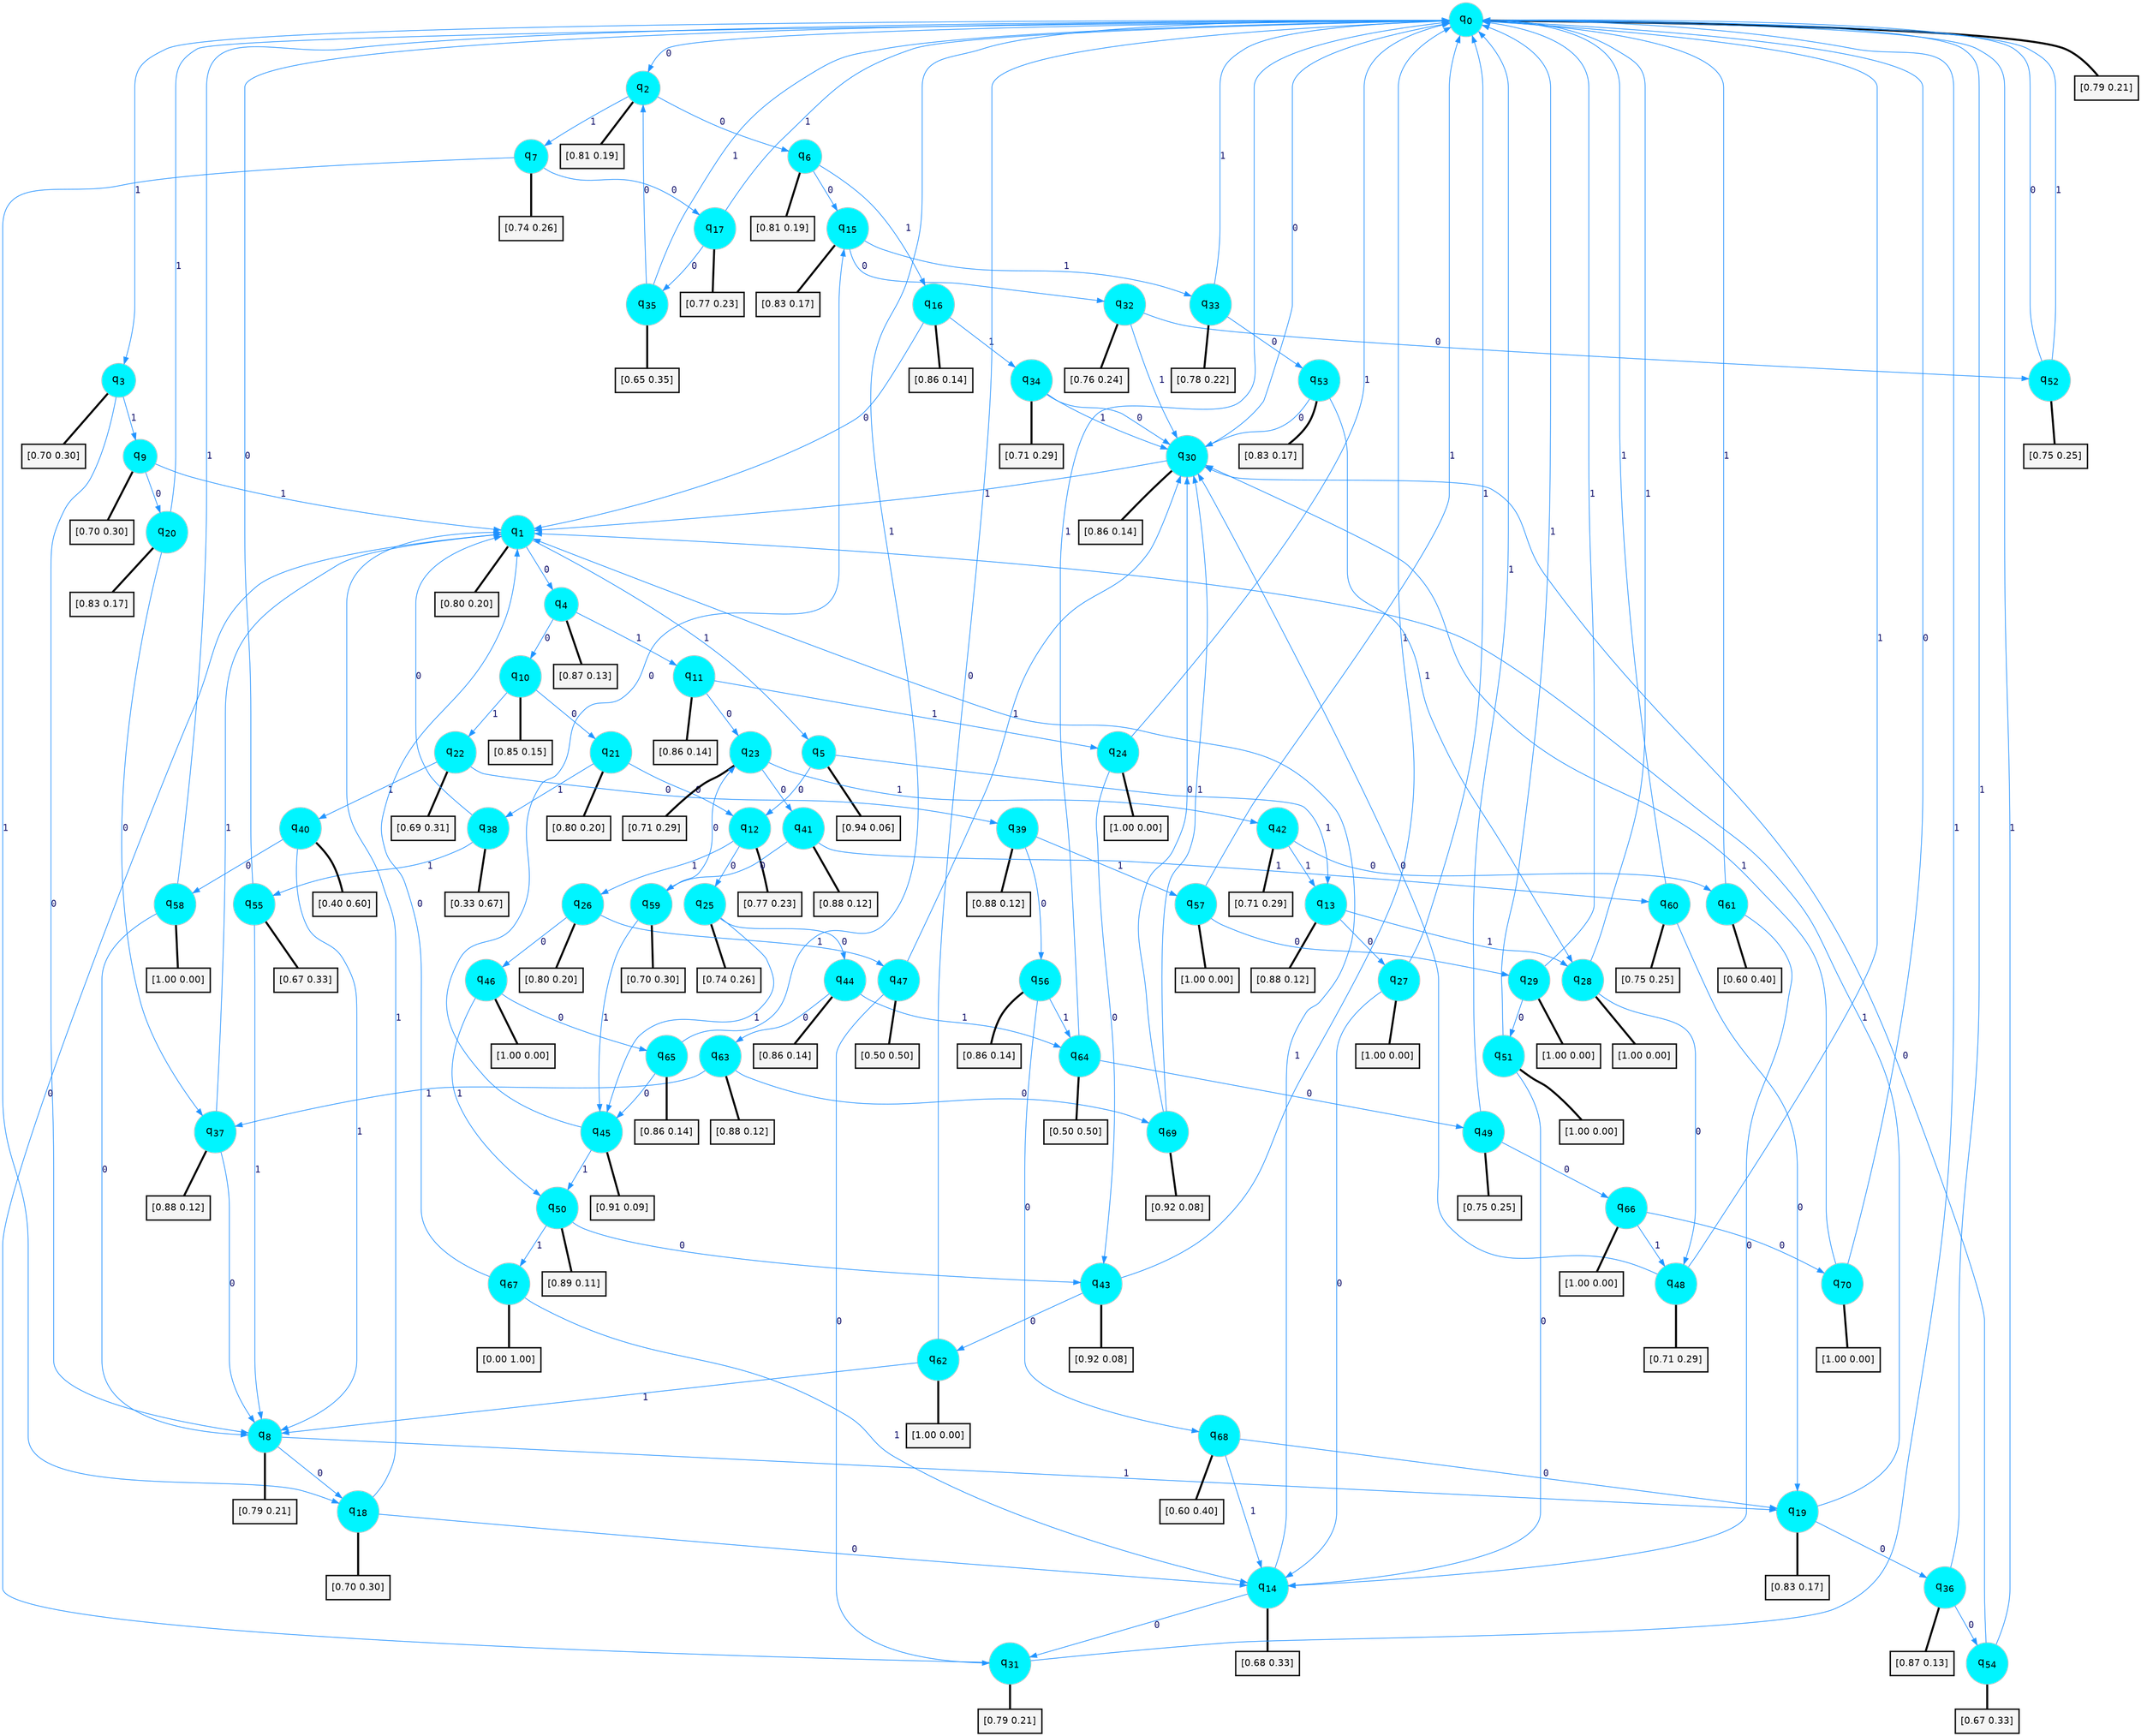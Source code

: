 digraph G {
graph [
bgcolor=transparent, dpi=300, rankdir=TD, size="40,25"];
node [
color=gray, fillcolor=turquoise1, fontcolor=black, fontname=Helvetica, fontsize=16, fontweight=bold, shape=circle, style=filled];
edge [
arrowsize=1, color=dodgerblue1, fontcolor=midnightblue, fontname=courier, fontweight=bold, penwidth=1, style=solid, weight=20];
0[label=<q<SUB>0</SUB>>];
1[label=<q<SUB>1</SUB>>];
2[label=<q<SUB>2</SUB>>];
3[label=<q<SUB>3</SUB>>];
4[label=<q<SUB>4</SUB>>];
5[label=<q<SUB>5</SUB>>];
6[label=<q<SUB>6</SUB>>];
7[label=<q<SUB>7</SUB>>];
8[label=<q<SUB>8</SUB>>];
9[label=<q<SUB>9</SUB>>];
10[label=<q<SUB>10</SUB>>];
11[label=<q<SUB>11</SUB>>];
12[label=<q<SUB>12</SUB>>];
13[label=<q<SUB>13</SUB>>];
14[label=<q<SUB>14</SUB>>];
15[label=<q<SUB>15</SUB>>];
16[label=<q<SUB>16</SUB>>];
17[label=<q<SUB>17</SUB>>];
18[label=<q<SUB>18</SUB>>];
19[label=<q<SUB>19</SUB>>];
20[label=<q<SUB>20</SUB>>];
21[label=<q<SUB>21</SUB>>];
22[label=<q<SUB>22</SUB>>];
23[label=<q<SUB>23</SUB>>];
24[label=<q<SUB>24</SUB>>];
25[label=<q<SUB>25</SUB>>];
26[label=<q<SUB>26</SUB>>];
27[label=<q<SUB>27</SUB>>];
28[label=<q<SUB>28</SUB>>];
29[label=<q<SUB>29</SUB>>];
30[label=<q<SUB>30</SUB>>];
31[label=<q<SUB>31</SUB>>];
32[label=<q<SUB>32</SUB>>];
33[label=<q<SUB>33</SUB>>];
34[label=<q<SUB>34</SUB>>];
35[label=<q<SUB>35</SUB>>];
36[label=<q<SUB>36</SUB>>];
37[label=<q<SUB>37</SUB>>];
38[label=<q<SUB>38</SUB>>];
39[label=<q<SUB>39</SUB>>];
40[label=<q<SUB>40</SUB>>];
41[label=<q<SUB>41</SUB>>];
42[label=<q<SUB>42</SUB>>];
43[label=<q<SUB>43</SUB>>];
44[label=<q<SUB>44</SUB>>];
45[label=<q<SUB>45</SUB>>];
46[label=<q<SUB>46</SUB>>];
47[label=<q<SUB>47</SUB>>];
48[label=<q<SUB>48</SUB>>];
49[label=<q<SUB>49</SUB>>];
50[label=<q<SUB>50</SUB>>];
51[label=<q<SUB>51</SUB>>];
52[label=<q<SUB>52</SUB>>];
53[label=<q<SUB>53</SUB>>];
54[label=<q<SUB>54</SUB>>];
55[label=<q<SUB>55</SUB>>];
56[label=<q<SUB>56</SUB>>];
57[label=<q<SUB>57</SUB>>];
58[label=<q<SUB>58</SUB>>];
59[label=<q<SUB>59</SUB>>];
60[label=<q<SUB>60</SUB>>];
61[label=<q<SUB>61</SUB>>];
62[label=<q<SUB>62</SUB>>];
63[label=<q<SUB>63</SUB>>];
64[label=<q<SUB>64</SUB>>];
65[label=<q<SUB>65</SUB>>];
66[label=<q<SUB>66</SUB>>];
67[label=<q<SUB>67</SUB>>];
68[label=<q<SUB>68</SUB>>];
69[label=<q<SUB>69</SUB>>];
70[label=<q<SUB>70</SUB>>];
71[label="[0.79 0.21]", shape=box,fontcolor=black, fontname=Helvetica, fontsize=14, penwidth=2, fillcolor=whitesmoke,color=black];
72[label="[0.80 0.20]", shape=box,fontcolor=black, fontname=Helvetica, fontsize=14, penwidth=2, fillcolor=whitesmoke,color=black];
73[label="[0.81 0.19]", shape=box,fontcolor=black, fontname=Helvetica, fontsize=14, penwidth=2, fillcolor=whitesmoke,color=black];
74[label="[0.70 0.30]", shape=box,fontcolor=black, fontname=Helvetica, fontsize=14, penwidth=2, fillcolor=whitesmoke,color=black];
75[label="[0.87 0.13]", shape=box,fontcolor=black, fontname=Helvetica, fontsize=14, penwidth=2, fillcolor=whitesmoke,color=black];
76[label="[0.94 0.06]", shape=box,fontcolor=black, fontname=Helvetica, fontsize=14, penwidth=2, fillcolor=whitesmoke,color=black];
77[label="[0.81 0.19]", shape=box,fontcolor=black, fontname=Helvetica, fontsize=14, penwidth=2, fillcolor=whitesmoke,color=black];
78[label="[0.74 0.26]", shape=box,fontcolor=black, fontname=Helvetica, fontsize=14, penwidth=2, fillcolor=whitesmoke,color=black];
79[label="[0.79 0.21]", shape=box,fontcolor=black, fontname=Helvetica, fontsize=14, penwidth=2, fillcolor=whitesmoke,color=black];
80[label="[0.70 0.30]", shape=box,fontcolor=black, fontname=Helvetica, fontsize=14, penwidth=2, fillcolor=whitesmoke,color=black];
81[label="[0.85 0.15]", shape=box,fontcolor=black, fontname=Helvetica, fontsize=14, penwidth=2, fillcolor=whitesmoke,color=black];
82[label="[0.86 0.14]", shape=box,fontcolor=black, fontname=Helvetica, fontsize=14, penwidth=2, fillcolor=whitesmoke,color=black];
83[label="[0.77 0.23]", shape=box,fontcolor=black, fontname=Helvetica, fontsize=14, penwidth=2, fillcolor=whitesmoke,color=black];
84[label="[0.88 0.12]", shape=box,fontcolor=black, fontname=Helvetica, fontsize=14, penwidth=2, fillcolor=whitesmoke,color=black];
85[label="[0.68 0.33]", shape=box,fontcolor=black, fontname=Helvetica, fontsize=14, penwidth=2, fillcolor=whitesmoke,color=black];
86[label="[0.83 0.17]", shape=box,fontcolor=black, fontname=Helvetica, fontsize=14, penwidth=2, fillcolor=whitesmoke,color=black];
87[label="[0.86 0.14]", shape=box,fontcolor=black, fontname=Helvetica, fontsize=14, penwidth=2, fillcolor=whitesmoke,color=black];
88[label="[0.77 0.23]", shape=box,fontcolor=black, fontname=Helvetica, fontsize=14, penwidth=2, fillcolor=whitesmoke,color=black];
89[label="[0.70 0.30]", shape=box,fontcolor=black, fontname=Helvetica, fontsize=14, penwidth=2, fillcolor=whitesmoke,color=black];
90[label="[0.83 0.17]", shape=box,fontcolor=black, fontname=Helvetica, fontsize=14, penwidth=2, fillcolor=whitesmoke,color=black];
91[label="[0.83 0.17]", shape=box,fontcolor=black, fontname=Helvetica, fontsize=14, penwidth=2, fillcolor=whitesmoke,color=black];
92[label="[0.80 0.20]", shape=box,fontcolor=black, fontname=Helvetica, fontsize=14, penwidth=2, fillcolor=whitesmoke,color=black];
93[label="[0.69 0.31]", shape=box,fontcolor=black, fontname=Helvetica, fontsize=14, penwidth=2, fillcolor=whitesmoke,color=black];
94[label="[0.71 0.29]", shape=box,fontcolor=black, fontname=Helvetica, fontsize=14, penwidth=2, fillcolor=whitesmoke,color=black];
95[label="[1.00 0.00]", shape=box,fontcolor=black, fontname=Helvetica, fontsize=14, penwidth=2, fillcolor=whitesmoke,color=black];
96[label="[0.74 0.26]", shape=box,fontcolor=black, fontname=Helvetica, fontsize=14, penwidth=2, fillcolor=whitesmoke,color=black];
97[label="[0.80 0.20]", shape=box,fontcolor=black, fontname=Helvetica, fontsize=14, penwidth=2, fillcolor=whitesmoke,color=black];
98[label="[1.00 0.00]", shape=box,fontcolor=black, fontname=Helvetica, fontsize=14, penwidth=2, fillcolor=whitesmoke,color=black];
99[label="[1.00 0.00]", shape=box,fontcolor=black, fontname=Helvetica, fontsize=14, penwidth=2, fillcolor=whitesmoke,color=black];
100[label="[1.00 0.00]", shape=box,fontcolor=black, fontname=Helvetica, fontsize=14, penwidth=2, fillcolor=whitesmoke,color=black];
101[label="[0.86 0.14]", shape=box,fontcolor=black, fontname=Helvetica, fontsize=14, penwidth=2, fillcolor=whitesmoke,color=black];
102[label="[0.79 0.21]", shape=box,fontcolor=black, fontname=Helvetica, fontsize=14, penwidth=2, fillcolor=whitesmoke,color=black];
103[label="[0.76 0.24]", shape=box,fontcolor=black, fontname=Helvetica, fontsize=14, penwidth=2, fillcolor=whitesmoke,color=black];
104[label="[0.78 0.22]", shape=box,fontcolor=black, fontname=Helvetica, fontsize=14, penwidth=2, fillcolor=whitesmoke,color=black];
105[label="[0.71 0.29]", shape=box,fontcolor=black, fontname=Helvetica, fontsize=14, penwidth=2, fillcolor=whitesmoke,color=black];
106[label="[0.65 0.35]", shape=box,fontcolor=black, fontname=Helvetica, fontsize=14, penwidth=2, fillcolor=whitesmoke,color=black];
107[label="[0.87 0.13]", shape=box,fontcolor=black, fontname=Helvetica, fontsize=14, penwidth=2, fillcolor=whitesmoke,color=black];
108[label="[0.88 0.12]", shape=box,fontcolor=black, fontname=Helvetica, fontsize=14, penwidth=2, fillcolor=whitesmoke,color=black];
109[label="[0.33 0.67]", shape=box,fontcolor=black, fontname=Helvetica, fontsize=14, penwidth=2, fillcolor=whitesmoke,color=black];
110[label="[0.88 0.12]", shape=box,fontcolor=black, fontname=Helvetica, fontsize=14, penwidth=2, fillcolor=whitesmoke,color=black];
111[label="[0.40 0.60]", shape=box,fontcolor=black, fontname=Helvetica, fontsize=14, penwidth=2, fillcolor=whitesmoke,color=black];
112[label="[0.88 0.12]", shape=box,fontcolor=black, fontname=Helvetica, fontsize=14, penwidth=2, fillcolor=whitesmoke,color=black];
113[label="[0.71 0.29]", shape=box,fontcolor=black, fontname=Helvetica, fontsize=14, penwidth=2, fillcolor=whitesmoke,color=black];
114[label="[0.92 0.08]", shape=box,fontcolor=black, fontname=Helvetica, fontsize=14, penwidth=2, fillcolor=whitesmoke,color=black];
115[label="[0.86 0.14]", shape=box,fontcolor=black, fontname=Helvetica, fontsize=14, penwidth=2, fillcolor=whitesmoke,color=black];
116[label="[0.91 0.09]", shape=box,fontcolor=black, fontname=Helvetica, fontsize=14, penwidth=2, fillcolor=whitesmoke,color=black];
117[label="[1.00 0.00]", shape=box,fontcolor=black, fontname=Helvetica, fontsize=14, penwidth=2, fillcolor=whitesmoke,color=black];
118[label="[0.50 0.50]", shape=box,fontcolor=black, fontname=Helvetica, fontsize=14, penwidth=2, fillcolor=whitesmoke,color=black];
119[label="[0.71 0.29]", shape=box,fontcolor=black, fontname=Helvetica, fontsize=14, penwidth=2, fillcolor=whitesmoke,color=black];
120[label="[0.75 0.25]", shape=box,fontcolor=black, fontname=Helvetica, fontsize=14, penwidth=2, fillcolor=whitesmoke,color=black];
121[label="[0.89 0.11]", shape=box,fontcolor=black, fontname=Helvetica, fontsize=14, penwidth=2, fillcolor=whitesmoke,color=black];
122[label="[1.00 0.00]", shape=box,fontcolor=black, fontname=Helvetica, fontsize=14, penwidth=2, fillcolor=whitesmoke,color=black];
123[label="[0.75 0.25]", shape=box,fontcolor=black, fontname=Helvetica, fontsize=14, penwidth=2, fillcolor=whitesmoke,color=black];
124[label="[0.83 0.17]", shape=box,fontcolor=black, fontname=Helvetica, fontsize=14, penwidth=2, fillcolor=whitesmoke,color=black];
125[label="[0.67 0.33]", shape=box,fontcolor=black, fontname=Helvetica, fontsize=14, penwidth=2, fillcolor=whitesmoke,color=black];
126[label="[0.67 0.33]", shape=box,fontcolor=black, fontname=Helvetica, fontsize=14, penwidth=2, fillcolor=whitesmoke,color=black];
127[label="[0.86 0.14]", shape=box,fontcolor=black, fontname=Helvetica, fontsize=14, penwidth=2, fillcolor=whitesmoke,color=black];
128[label="[1.00 0.00]", shape=box,fontcolor=black, fontname=Helvetica, fontsize=14, penwidth=2, fillcolor=whitesmoke,color=black];
129[label="[1.00 0.00]", shape=box,fontcolor=black, fontname=Helvetica, fontsize=14, penwidth=2, fillcolor=whitesmoke,color=black];
130[label="[0.70 0.30]", shape=box,fontcolor=black, fontname=Helvetica, fontsize=14, penwidth=2, fillcolor=whitesmoke,color=black];
131[label="[0.75 0.25]", shape=box,fontcolor=black, fontname=Helvetica, fontsize=14, penwidth=2, fillcolor=whitesmoke,color=black];
132[label="[0.60 0.40]", shape=box,fontcolor=black, fontname=Helvetica, fontsize=14, penwidth=2, fillcolor=whitesmoke,color=black];
133[label="[1.00 0.00]", shape=box,fontcolor=black, fontname=Helvetica, fontsize=14, penwidth=2, fillcolor=whitesmoke,color=black];
134[label="[0.88 0.12]", shape=box,fontcolor=black, fontname=Helvetica, fontsize=14, penwidth=2, fillcolor=whitesmoke,color=black];
135[label="[0.50 0.50]", shape=box,fontcolor=black, fontname=Helvetica, fontsize=14, penwidth=2, fillcolor=whitesmoke,color=black];
136[label="[0.86 0.14]", shape=box,fontcolor=black, fontname=Helvetica, fontsize=14, penwidth=2, fillcolor=whitesmoke,color=black];
137[label="[1.00 0.00]", shape=box,fontcolor=black, fontname=Helvetica, fontsize=14, penwidth=2, fillcolor=whitesmoke,color=black];
138[label="[0.00 1.00]", shape=box,fontcolor=black, fontname=Helvetica, fontsize=14, penwidth=2, fillcolor=whitesmoke,color=black];
139[label="[0.60 0.40]", shape=box,fontcolor=black, fontname=Helvetica, fontsize=14, penwidth=2, fillcolor=whitesmoke,color=black];
140[label="[0.92 0.08]", shape=box,fontcolor=black, fontname=Helvetica, fontsize=14, penwidth=2, fillcolor=whitesmoke,color=black];
141[label="[1.00 0.00]", shape=box,fontcolor=black, fontname=Helvetica, fontsize=14, penwidth=2, fillcolor=whitesmoke,color=black];
0->2 [label=0];
0->3 [label=1];
0->71 [arrowhead=none, penwidth=3,color=black];
1->4 [label=0];
1->5 [label=1];
1->72 [arrowhead=none, penwidth=3,color=black];
2->6 [label=0];
2->7 [label=1];
2->73 [arrowhead=none, penwidth=3,color=black];
3->8 [label=0];
3->9 [label=1];
3->74 [arrowhead=none, penwidth=3,color=black];
4->10 [label=0];
4->11 [label=1];
4->75 [arrowhead=none, penwidth=3,color=black];
5->12 [label=0];
5->13 [label=1];
5->76 [arrowhead=none, penwidth=3,color=black];
6->15 [label=0];
6->16 [label=1];
6->77 [arrowhead=none, penwidth=3,color=black];
7->17 [label=0];
7->18 [label=1];
7->78 [arrowhead=none, penwidth=3,color=black];
8->18 [label=0];
8->19 [label=1];
8->79 [arrowhead=none, penwidth=3,color=black];
9->20 [label=0];
9->1 [label=1];
9->80 [arrowhead=none, penwidth=3,color=black];
10->21 [label=0];
10->22 [label=1];
10->81 [arrowhead=none, penwidth=3,color=black];
11->23 [label=0];
11->24 [label=1];
11->82 [arrowhead=none, penwidth=3,color=black];
12->25 [label=0];
12->26 [label=1];
12->83 [arrowhead=none, penwidth=3,color=black];
13->27 [label=0];
13->28 [label=1];
13->84 [arrowhead=none, penwidth=3,color=black];
14->31 [label=0];
14->1 [label=1];
14->85 [arrowhead=none, penwidth=3,color=black];
15->32 [label=0];
15->33 [label=1];
15->86 [arrowhead=none, penwidth=3,color=black];
16->1 [label=0];
16->34 [label=1];
16->87 [arrowhead=none, penwidth=3,color=black];
17->35 [label=0];
17->0 [label=1];
17->88 [arrowhead=none, penwidth=3,color=black];
18->14 [label=0];
18->1 [label=1];
18->89 [arrowhead=none, penwidth=3,color=black];
19->36 [label=0];
19->1 [label=1];
19->90 [arrowhead=none, penwidth=3,color=black];
20->37 [label=0];
20->0 [label=1];
20->91 [arrowhead=none, penwidth=3,color=black];
21->12 [label=0];
21->38 [label=1];
21->92 [arrowhead=none, penwidth=3,color=black];
22->39 [label=0];
22->40 [label=1];
22->93 [arrowhead=none, penwidth=3,color=black];
23->41 [label=0];
23->42 [label=1];
23->94 [arrowhead=none, penwidth=3,color=black];
24->43 [label=0];
24->0 [label=1];
24->95 [arrowhead=none, penwidth=3,color=black];
25->44 [label=0];
25->45 [label=1];
25->96 [arrowhead=none, penwidth=3,color=black];
26->46 [label=0];
26->47 [label=1];
26->97 [arrowhead=none, penwidth=3,color=black];
27->14 [label=0];
27->0 [label=1];
27->98 [arrowhead=none, penwidth=3,color=black];
28->48 [label=0];
28->0 [label=1];
28->99 [arrowhead=none, penwidth=3,color=black];
29->51 [label=0];
29->0 [label=1];
29->100 [arrowhead=none, penwidth=3,color=black];
30->0 [label=0];
30->1 [label=1];
30->101 [arrowhead=none, penwidth=3,color=black];
31->1 [label=0];
31->0 [label=1];
31->102 [arrowhead=none, penwidth=3,color=black];
32->52 [label=0];
32->30 [label=1];
32->103 [arrowhead=none, penwidth=3,color=black];
33->53 [label=0];
33->0 [label=1];
33->104 [arrowhead=none, penwidth=3,color=black];
34->30 [label=0];
34->30 [label=1];
34->105 [arrowhead=none, penwidth=3,color=black];
35->2 [label=0];
35->0 [label=1];
35->106 [arrowhead=none, penwidth=3,color=black];
36->54 [label=0];
36->0 [label=1];
36->107 [arrowhead=none, penwidth=3,color=black];
37->8 [label=0];
37->1 [label=1];
37->108 [arrowhead=none, penwidth=3,color=black];
38->1 [label=0];
38->55 [label=1];
38->109 [arrowhead=none, penwidth=3,color=black];
39->56 [label=0];
39->57 [label=1];
39->110 [arrowhead=none, penwidth=3,color=black];
40->58 [label=0];
40->8 [label=1];
40->111 [arrowhead=none, penwidth=3,color=black];
41->59 [label=0];
41->60 [label=1];
41->112 [arrowhead=none, penwidth=3,color=black];
42->61 [label=0];
42->13 [label=1];
42->113 [arrowhead=none, penwidth=3,color=black];
43->62 [label=0];
43->0 [label=1];
43->114 [arrowhead=none, penwidth=3,color=black];
44->63 [label=0];
44->64 [label=1];
44->115 [arrowhead=none, penwidth=3,color=black];
45->15 [label=0];
45->50 [label=1];
45->116 [arrowhead=none, penwidth=3,color=black];
46->65 [label=0];
46->50 [label=1];
46->117 [arrowhead=none, penwidth=3,color=black];
47->31 [label=0];
47->30 [label=1];
47->118 [arrowhead=none, penwidth=3,color=black];
48->30 [label=0];
48->0 [label=1];
48->119 [arrowhead=none, penwidth=3,color=black];
49->66 [label=0];
49->0 [label=1];
49->120 [arrowhead=none, penwidth=3,color=black];
50->43 [label=0];
50->67 [label=1];
50->121 [arrowhead=none, penwidth=3,color=black];
51->14 [label=0];
51->0 [label=1];
51->122 [arrowhead=none, penwidth=3,color=black];
52->0 [label=0];
52->0 [label=1];
52->123 [arrowhead=none, penwidth=3,color=black];
53->30 [label=0];
53->28 [label=1];
53->124 [arrowhead=none, penwidth=3,color=black];
54->30 [label=0];
54->0 [label=1];
54->125 [arrowhead=none, penwidth=3,color=black];
55->0 [label=0];
55->8 [label=1];
55->126 [arrowhead=none, penwidth=3,color=black];
56->68 [label=0];
56->64 [label=1];
56->127 [arrowhead=none, penwidth=3,color=black];
57->29 [label=0];
57->0 [label=1];
57->128 [arrowhead=none, penwidth=3,color=black];
58->8 [label=0];
58->0 [label=1];
58->129 [arrowhead=none, penwidth=3,color=black];
59->23 [label=0];
59->45 [label=1];
59->130 [arrowhead=none, penwidth=3,color=black];
60->19 [label=0];
60->0 [label=1];
60->131 [arrowhead=none, penwidth=3,color=black];
61->14 [label=0];
61->0 [label=1];
61->132 [arrowhead=none, penwidth=3,color=black];
62->0 [label=0];
62->8 [label=1];
62->133 [arrowhead=none, penwidth=3,color=black];
63->69 [label=0];
63->37 [label=1];
63->134 [arrowhead=none, penwidth=3,color=black];
64->49 [label=0];
64->0 [label=1];
64->135 [arrowhead=none, penwidth=3,color=black];
65->45 [label=0];
65->0 [label=1];
65->136 [arrowhead=none, penwidth=3,color=black];
66->70 [label=0];
66->48 [label=1];
66->137 [arrowhead=none, penwidth=3,color=black];
67->1 [label=0];
67->14 [label=1];
67->138 [arrowhead=none, penwidth=3,color=black];
68->19 [label=0];
68->14 [label=1];
68->139 [arrowhead=none, penwidth=3,color=black];
69->30 [label=0];
69->30 [label=1];
69->140 [arrowhead=none, penwidth=3,color=black];
70->0 [label=0];
70->30 [label=1];
70->141 [arrowhead=none, penwidth=3,color=black];
}
